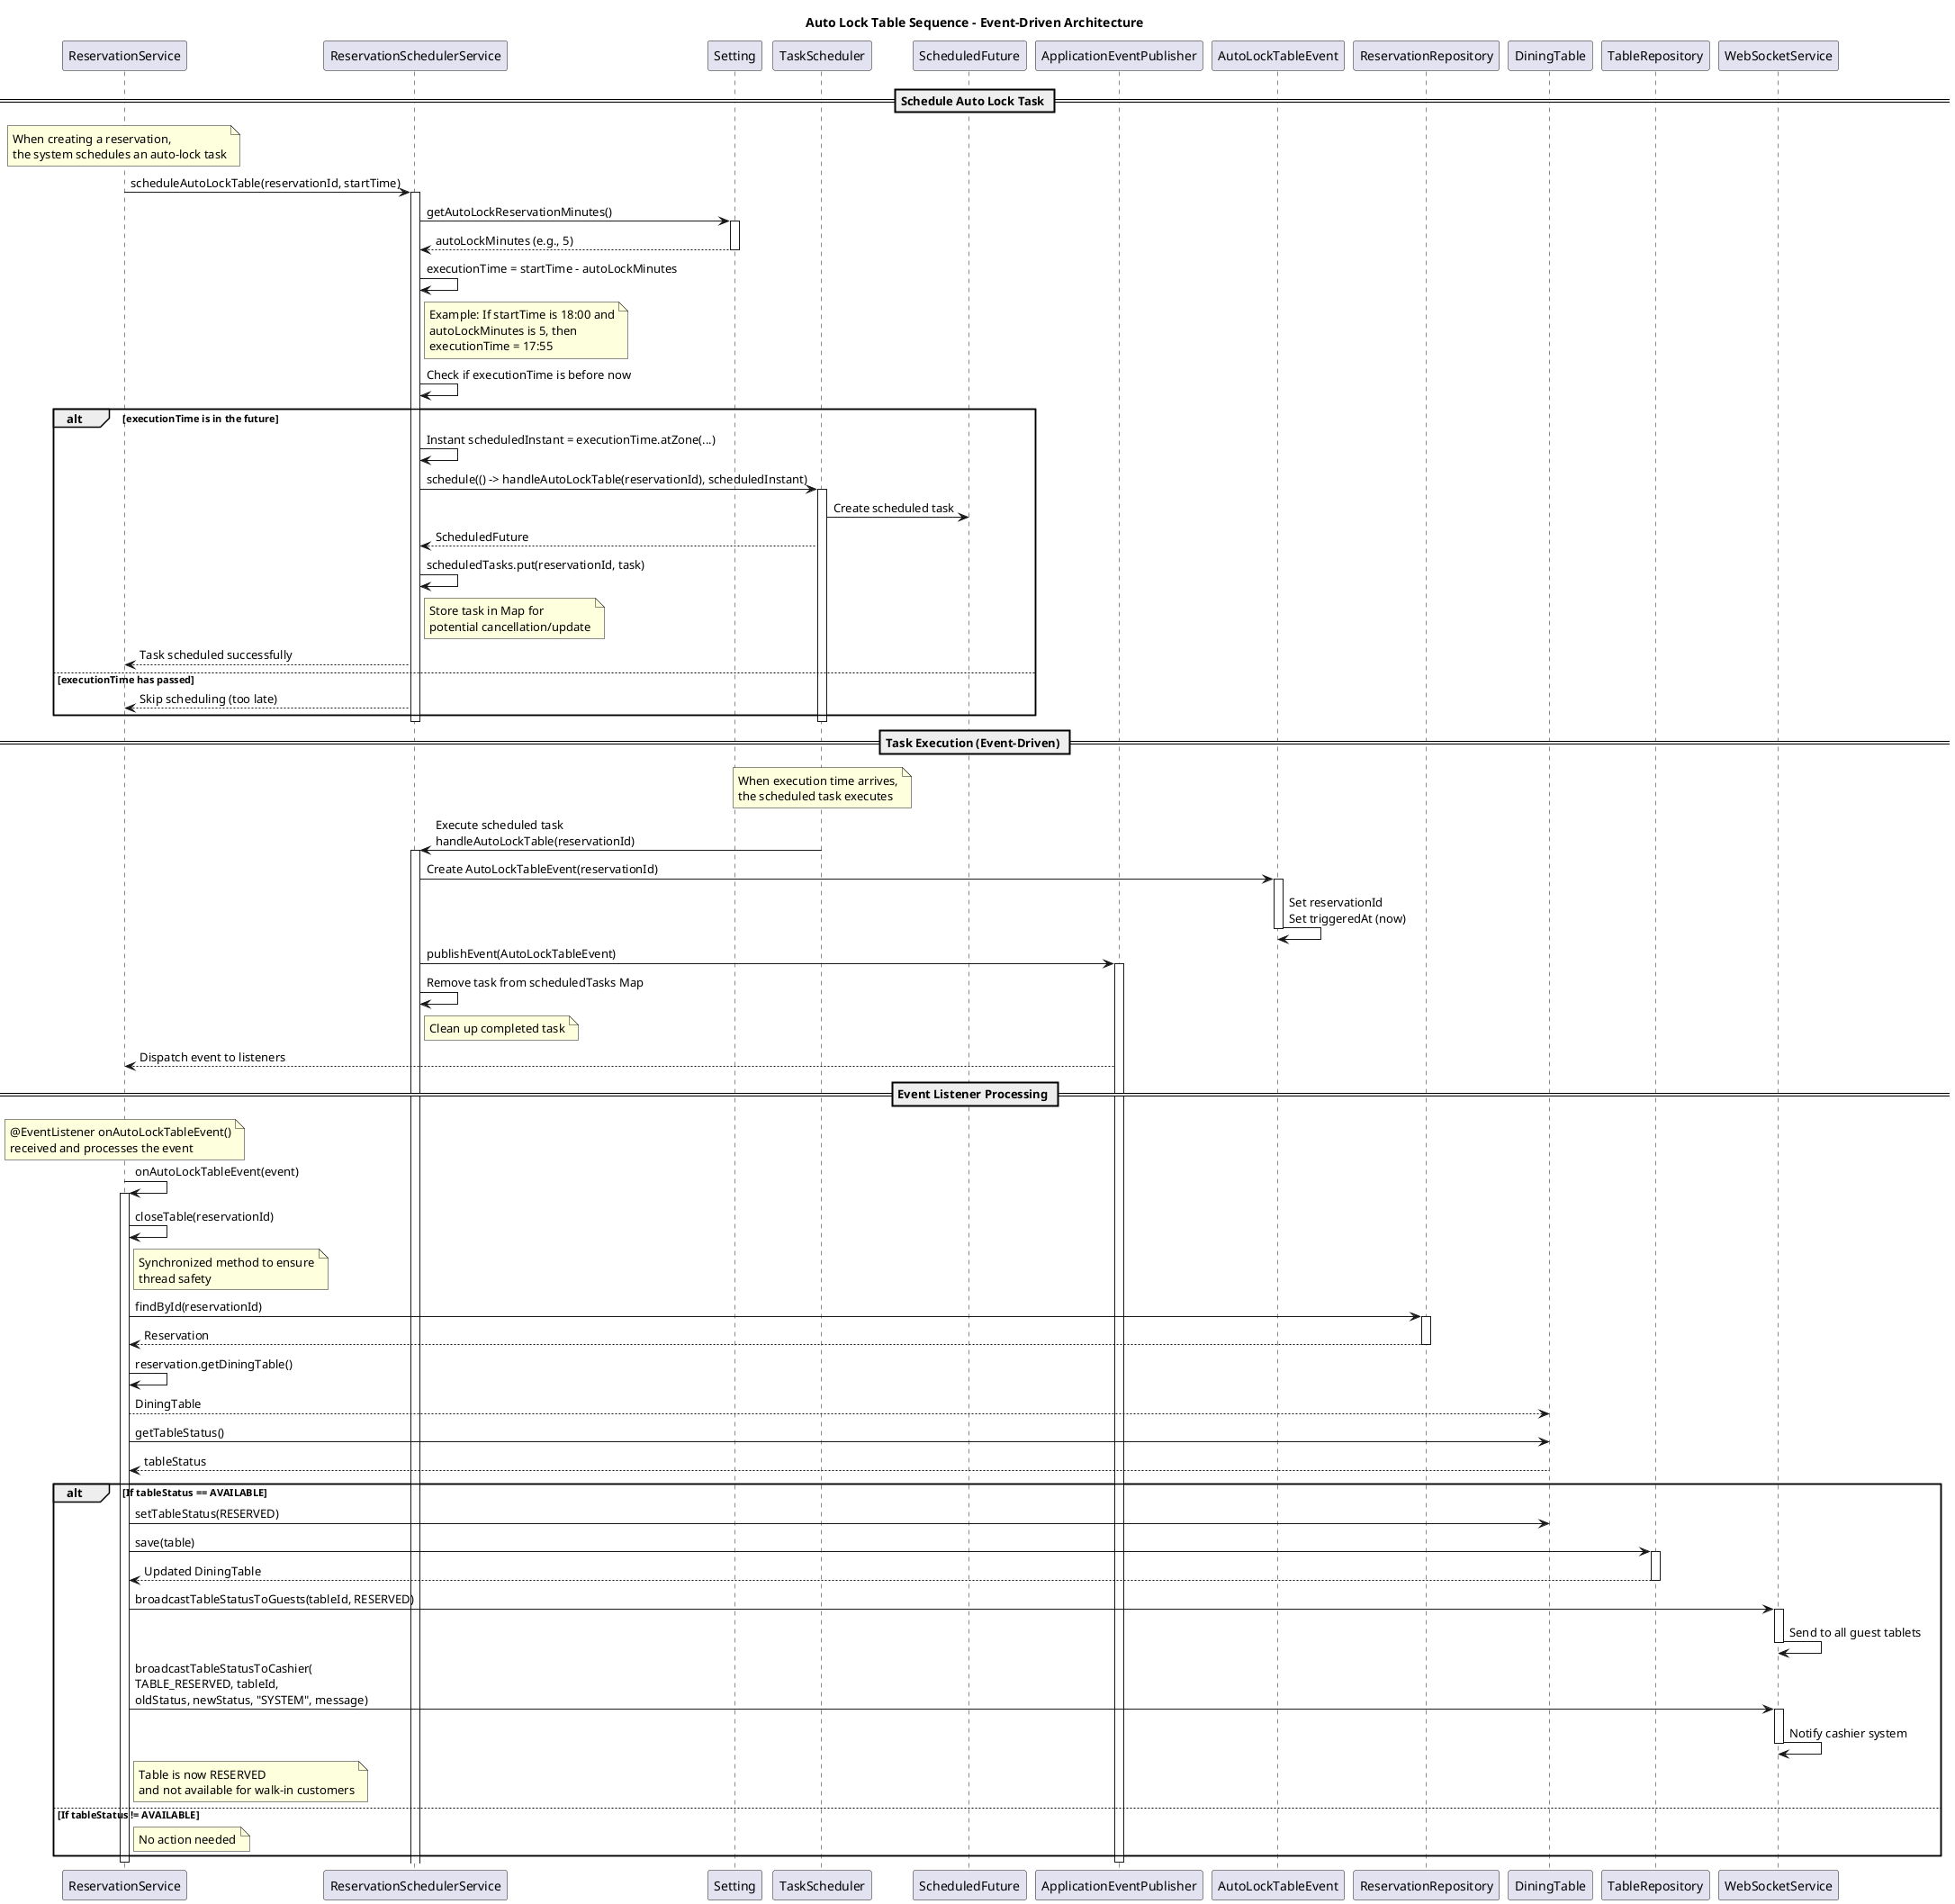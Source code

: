 @startuml
title Auto Lock Table Sequence - Event-Driven Architecture

participant "ReservationService" as ReservationService
participant "ReservationSchedulerService" as SchedulerService
participant "Setting" as Setting
participant "TaskScheduler" as TaskScheduler
participant "ScheduledFuture" as ScheduledFuture
participant "ApplicationEventPublisher" as EventPublisher
participant "AutoLockTableEvent" as Event
participant "ReservationRepository" as ReservationRepo
participant "DiningTable" as Table
participant "TableRepository" as TableRepo
participant "WebSocketService" as WebSocket

== Schedule Auto Lock Task ==

note over ReservationService
When creating a reservation,
the system schedules an auto-lock task
end note

ReservationService -> SchedulerService: scheduleAutoLockTable(reservationId, startTime)
activate SchedulerService

SchedulerService -> Setting: getAutoLockReservationMinutes()
activate Setting
Setting --> SchedulerService: autoLockMinutes (e.g., 5)
deactivate Setting

SchedulerService -> SchedulerService: executionTime = startTime - autoLockMinutes
note right of SchedulerService
Example: If startTime is 18:00 and
autoLockMinutes is 5, then
executionTime = 17:55
end note

SchedulerService -> SchedulerService: Check if executionTime is before now

alt executionTime is in the future
    SchedulerService -> SchedulerService: Instant scheduledInstant = executionTime.atZone(...)
    
    SchedulerService -> TaskScheduler: schedule(() -> handleAutoLockTable(reservationId), scheduledInstant)
    activate TaskScheduler
    TaskScheduler -> ScheduledFuture: Create scheduled task
    TaskScheduler --> SchedulerService: ScheduledFuture
    
    SchedulerService -> SchedulerService: scheduledTasks.put(reservationId, task)
    note right of SchedulerService
    Store task in Map for
    potential cancellation/update
    end note
    
    SchedulerService --> ReservationService: Task scheduled successfully
else executionTime has passed
    SchedulerService --> ReservationService: Skip scheduling (too late)
end

deactivate TaskScheduler
deactivate SchedulerService

== Task Execution (Event-Driven) ==

note over TaskScheduler
When execution time arrives,
the scheduled task executes
end note

TaskScheduler -> SchedulerService: Execute scheduled task\nhandleAutoLockTable(reservationId)
activate SchedulerService

SchedulerService -> Event: Create AutoLockTableEvent(reservationId)
activate Event
Event -> Event: Set reservationId\nSet triggeredAt (now)
deactivate Event

SchedulerService -> EventPublisher: publishEvent(AutoLockTableEvent)
activate EventPublisher

SchedulerService -> SchedulerService: Remove task from scheduledTasks Map
note right of SchedulerService
Clean up completed task
end note

EventPublisher --> ReservationService: Dispatch event to listeners

== Event Listener Processing ==

note over ReservationService
@EventListener onAutoLockTableEvent()
received and processes the event
end note

ReservationService -> ReservationService: onAutoLockTableEvent(event)
activate ReservationService

ReservationService -> ReservationService: closeTable(reservationId)
note right of ReservationService
Synchronized method to ensure
thread safety
end note

ReservationService -> ReservationRepo: findById(reservationId)
activate ReservationRepo
ReservationRepo --> ReservationService: Reservation
deactivate ReservationRepo

ReservationService -> ReservationService: reservation.getDiningTable()
ReservationService --> Table: DiningTable

ReservationService -> Table: getTableStatus()
Table --> ReservationService: tableStatus

alt If tableStatus == AVAILABLE
    ReservationService -> Table: setTableStatus(RESERVED)
    
    ReservationService -> TableRepo: save(table)
    activate TableRepo
    TableRepo --> ReservationService: Updated DiningTable
    deactivate TableRepo
    
    ReservationService -> WebSocket: broadcastTableStatusToGuests(tableId, RESERVED)
    activate WebSocket
    WebSocket -> WebSocket: Send to all guest tablets
    deactivate WebSocket
    
    ReservationService -> WebSocket: broadcastTableStatusToCashier(\nTABLE_RESERVED, tableId,\noldStatus, newStatus, "SYSTEM", message)
    activate WebSocket
    WebSocket -> WebSocket: Notify cashier system
    deactivate WebSocket
    
    note right of ReservationService
    Table is now RESERVED
    and not available for walk-in customers
    end note
else If tableStatus != AVAILABLE
    note right of ReservationService
    No action needed
    end note
end

deactivate ReservationService
deactivate EventPublisher

@enduml
